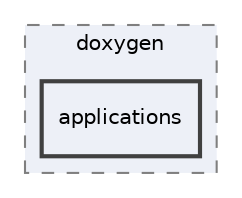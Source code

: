 digraph "out/doc_out/objects/cv3/doxygen/applications"
{
 // INTERACTIVE_SVG=YES
 // LATEX_PDF_SIZE
  bgcolor="transparent";
  edge [fontname="Helvetica",fontsize="10",labelfontname="Helvetica",labelfontsize="10"];
  node [fontname="Helvetica",fontsize="10",shape=record];
  compound=true
  subgraph clusterdir_62e28bd9110ce3e47f59b6deb0829892 {
    graph [ bgcolor="#edf0f7", pencolor="grey50", style="filled,dashed,", label="doxygen", fontname="Helvetica", fontsize="10", URL="dir_62e28bd9110ce3e47f59b6deb0829892.html"]
  dir_afec24711a1bcda0ac561fab5689153d [shape=box, label="applications", style="filled,bold,", fillcolor="#edf0f7", color="grey25", URL="dir_afec24711a1bcda0ac561fab5689153d.html"];
  }
}
